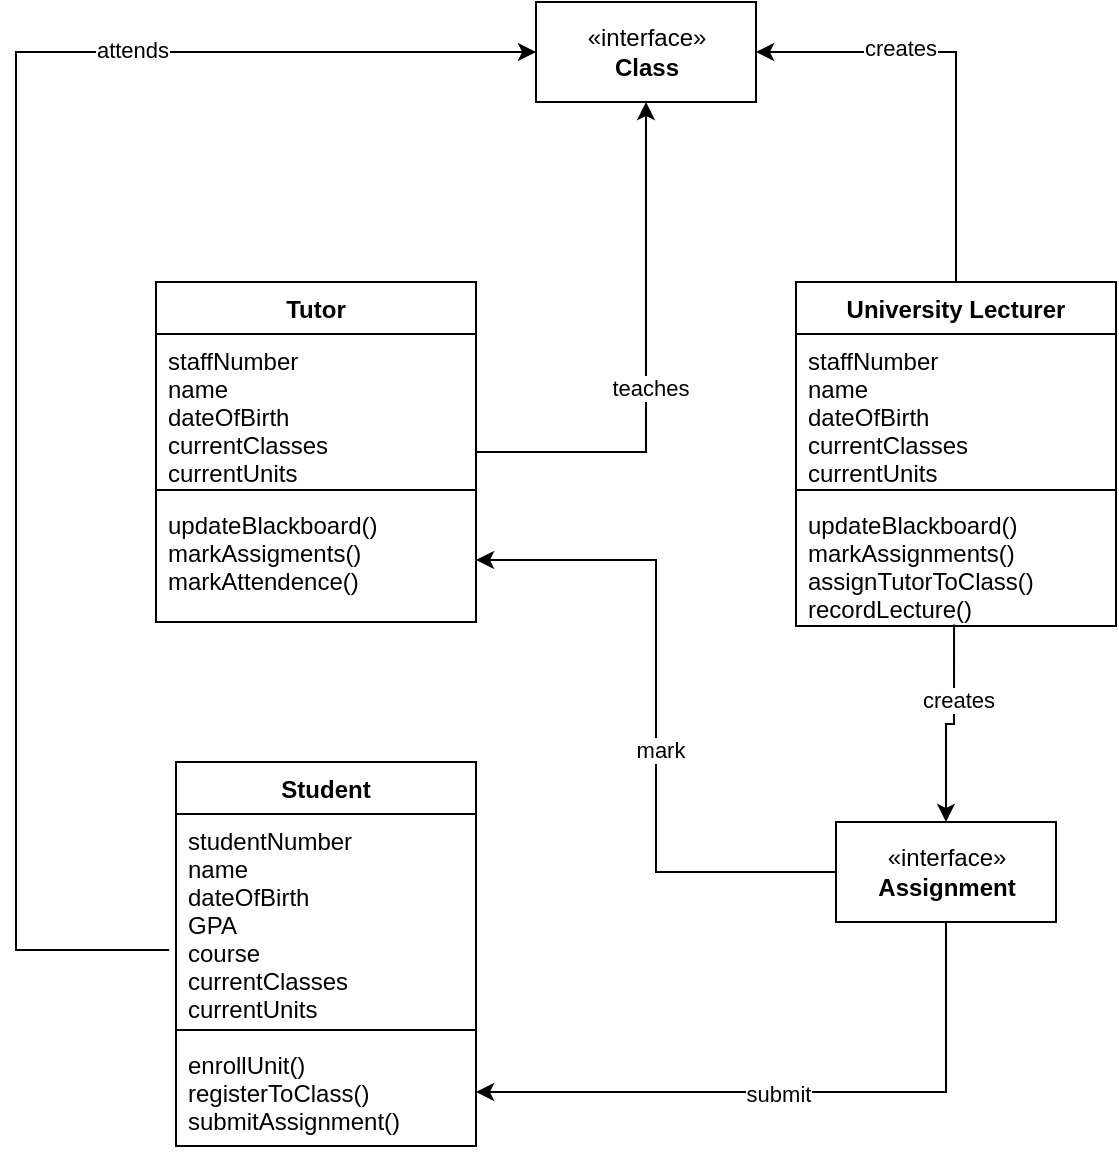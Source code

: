 <mxfile version="20.2.8" type="device"><diagram id="97bKd8U2sDX4WvIDMawo" name="Page-1"><mxGraphModel dx="981" dy="1717" grid="1" gridSize="10" guides="1" tooltips="1" connect="1" arrows="1" fold="1" page="1" pageScale="1" pageWidth="827" pageHeight="1169" math="0" shadow="0"><root><mxCell id="0"/><mxCell id="1" parent="0"/><mxCell id="9iYCjbiqWGBXjvqm0dtz-30" style="edgeStyle=orthogonalEdgeStyle;rounded=0;orthogonalLoop=1;jettySize=auto;html=1;entryX=0;entryY=0.5;entryDx=0;entryDy=0;startArrow=none;startFill=0;endArrow=classic;endFill=1;exitX=-0.023;exitY=0.654;exitDx=0;exitDy=0;exitPerimeter=0;" edge="1" parent="1" source="9iYCjbiqWGBXjvqm0dtz-2" target="9iYCjbiqWGBXjvqm0dtz-24"><mxGeometry relative="1" as="geometry"><Array as="points"><mxPoint x="130" y="414"/><mxPoint x="130" y="-35"/></Array></mxGeometry></mxCell><mxCell id="9iYCjbiqWGBXjvqm0dtz-31" value="attends" style="edgeLabel;html=1;align=center;verticalAlign=middle;resizable=0;points=[];" vertex="1" connectable="0" parent="9iYCjbiqWGBXjvqm0dtz-30"><mxGeometry x="0.486" y="1" relative="1" as="geometry"><mxPoint as="offset"/></mxGeometry></mxCell><mxCell id="9iYCjbiqWGBXjvqm0dtz-1" value="Student" style="swimlane;fontStyle=1;align=center;verticalAlign=top;childLayout=stackLayout;horizontal=1;startSize=26;horizontalStack=0;resizeParent=1;resizeParentMax=0;resizeLast=0;collapsible=1;marginBottom=0;" vertex="1" parent="1"><mxGeometry x="210" y="320" width="150" height="192" as="geometry"/></mxCell><mxCell id="9iYCjbiqWGBXjvqm0dtz-2" value="studentNumber&#10;name&#10;dateOfBirth&#10;GPA&#10;course&#10;currentClasses&#10;currentUnits" style="text;strokeColor=none;fillColor=none;align=left;verticalAlign=top;spacingLeft=4;spacingRight=4;overflow=hidden;rotatable=0;points=[[0,0.5],[1,0.5]];portConstraint=eastwest;" vertex="1" parent="9iYCjbiqWGBXjvqm0dtz-1"><mxGeometry y="26" width="150" height="104" as="geometry"/></mxCell><mxCell id="9iYCjbiqWGBXjvqm0dtz-3" value="" style="line;strokeWidth=1;fillColor=none;align=left;verticalAlign=middle;spacingTop=-1;spacingLeft=3;spacingRight=3;rotatable=0;labelPosition=right;points=[];portConstraint=eastwest;strokeColor=inherit;" vertex="1" parent="9iYCjbiqWGBXjvqm0dtz-1"><mxGeometry y="130" width="150" height="8" as="geometry"/></mxCell><mxCell id="9iYCjbiqWGBXjvqm0dtz-4" value="enrollUnit()&#10;registerToClass()&#10;submitAssignment()" style="text;strokeColor=none;fillColor=none;align=left;verticalAlign=top;spacingLeft=4;spacingRight=4;overflow=hidden;rotatable=0;points=[[0,0.5],[1,0.5]];portConstraint=eastwest;" vertex="1" parent="9iYCjbiqWGBXjvqm0dtz-1"><mxGeometry y="138" width="150" height="54" as="geometry"/></mxCell><mxCell id="9iYCjbiqWGBXjvqm0dtz-25" style="edgeStyle=orthogonalEdgeStyle;rounded=0;orthogonalLoop=1;jettySize=auto;html=1;entryX=0.5;entryY=1;entryDx=0;entryDy=0;startArrow=none;startFill=0;endArrow=classic;endFill=1;" edge="1" parent="1" source="9iYCjbiqWGBXjvqm0dtz-5" target="9iYCjbiqWGBXjvqm0dtz-24"><mxGeometry relative="1" as="geometry"/></mxCell><mxCell id="9iYCjbiqWGBXjvqm0dtz-26" value="teaches" style="edgeLabel;html=1;align=center;verticalAlign=middle;resizable=0;points=[];" vertex="1" connectable="0" parent="9iYCjbiqWGBXjvqm0dtz-25"><mxGeometry x="-0.097" y="-2" relative="1" as="geometry"><mxPoint as="offset"/></mxGeometry></mxCell><mxCell id="9iYCjbiqWGBXjvqm0dtz-5" value="Tutor" style="swimlane;fontStyle=1;align=center;verticalAlign=top;childLayout=stackLayout;horizontal=1;startSize=26;horizontalStack=0;resizeParent=1;resizeParentMax=0;resizeLast=0;collapsible=1;marginBottom=0;" vertex="1" parent="1"><mxGeometry x="200" y="80" width="160" height="170" as="geometry"/></mxCell><mxCell id="9iYCjbiqWGBXjvqm0dtz-6" value="staffNumber&#10;name&#10;dateOfBirth&#10;currentClasses&#10;currentUnits" style="text;strokeColor=none;fillColor=none;align=left;verticalAlign=top;spacingLeft=4;spacingRight=4;overflow=hidden;rotatable=0;points=[[0,0.5],[1,0.5]];portConstraint=eastwest;" vertex="1" parent="9iYCjbiqWGBXjvqm0dtz-5"><mxGeometry y="26" width="160" height="74" as="geometry"/></mxCell><mxCell id="9iYCjbiqWGBXjvqm0dtz-7" value="" style="line;strokeWidth=1;fillColor=none;align=left;verticalAlign=middle;spacingTop=-1;spacingLeft=3;spacingRight=3;rotatable=0;labelPosition=right;points=[];portConstraint=eastwest;strokeColor=inherit;" vertex="1" parent="9iYCjbiqWGBXjvqm0dtz-5"><mxGeometry y="100" width="160" height="8" as="geometry"/></mxCell><mxCell id="9iYCjbiqWGBXjvqm0dtz-8" value="updateBlackboard()&#10;markAssigments()&#10;markAttendence()" style="text;strokeColor=none;fillColor=none;align=left;verticalAlign=top;spacingLeft=4;spacingRight=4;overflow=hidden;rotatable=0;points=[[0,0.5],[1,0.5]];portConstraint=eastwest;" vertex="1" parent="9iYCjbiqWGBXjvqm0dtz-5"><mxGeometry y="108" width="160" height="62" as="geometry"/></mxCell><mxCell id="9iYCjbiqWGBXjvqm0dtz-28" style="edgeStyle=orthogonalEdgeStyle;rounded=0;orthogonalLoop=1;jettySize=auto;html=1;entryX=1;entryY=0.5;entryDx=0;entryDy=0;startArrow=none;startFill=0;endArrow=classic;endFill=1;exitX=0.5;exitY=0;exitDx=0;exitDy=0;" edge="1" parent="1" source="9iYCjbiqWGBXjvqm0dtz-9" target="9iYCjbiqWGBXjvqm0dtz-24"><mxGeometry relative="1" as="geometry"/></mxCell><mxCell id="9iYCjbiqWGBXjvqm0dtz-29" value="creates" style="edgeLabel;html=1;align=center;verticalAlign=middle;resizable=0;points=[];" vertex="1" connectable="0" parent="9iYCjbiqWGBXjvqm0dtz-28"><mxGeometry x="0.329" y="-2" relative="1" as="geometry"><mxPoint as="offset"/></mxGeometry></mxCell><mxCell id="9iYCjbiqWGBXjvqm0dtz-9" value="University Lecturer" style="swimlane;fontStyle=1;align=center;verticalAlign=top;childLayout=stackLayout;horizontal=1;startSize=26;horizontalStack=0;resizeParent=1;resizeParentMax=0;resizeLast=0;collapsible=1;marginBottom=0;" vertex="1" parent="1"><mxGeometry x="520" y="80" width="160" height="172" as="geometry"/></mxCell><mxCell id="9iYCjbiqWGBXjvqm0dtz-10" value="staffNumber&#10;name&#10;dateOfBirth&#10;currentClasses&#10;currentUnits" style="text;strokeColor=none;fillColor=none;align=left;verticalAlign=top;spacingLeft=4;spacingRight=4;overflow=hidden;rotatable=0;points=[[0,0.5],[1,0.5]];portConstraint=eastwest;" vertex="1" parent="9iYCjbiqWGBXjvqm0dtz-9"><mxGeometry y="26" width="160" height="74" as="geometry"/></mxCell><mxCell id="9iYCjbiqWGBXjvqm0dtz-11" value="" style="line;strokeWidth=1;fillColor=none;align=left;verticalAlign=middle;spacingTop=-1;spacingLeft=3;spacingRight=3;rotatable=0;labelPosition=right;points=[];portConstraint=eastwest;strokeColor=inherit;" vertex="1" parent="9iYCjbiqWGBXjvqm0dtz-9"><mxGeometry y="100" width="160" height="8" as="geometry"/></mxCell><mxCell id="9iYCjbiqWGBXjvqm0dtz-12" value="updateBlackboard()&#10;markAssignments()&#10;assignTutorToClass()&#10;recordLecture()" style="text;strokeColor=none;fillColor=none;align=left;verticalAlign=top;spacingLeft=4;spacingRight=4;overflow=hidden;rotatable=0;points=[[0,0.5],[1,0.5]];portConstraint=eastwest;" vertex="1" parent="9iYCjbiqWGBXjvqm0dtz-9"><mxGeometry y="108" width="160" height="64" as="geometry"/></mxCell><mxCell id="9iYCjbiqWGBXjvqm0dtz-18" style="edgeStyle=orthogonalEdgeStyle;rounded=0;orthogonalLoop=1;jettySize=auto;html=1;entryX=0.494;entryY=0.989;entryDx=0;entryDy=0;entryPerimeter=0;startArrow=classic;startFill=1;endArrow=none;endFill=0;" edge="1" parent="1" source="9iYCjbiqWGBXjvqm0dtz-13" target="9iYCjbiqWGBXjvqm0dtz-12"><mxGeometry relative="1" as="geometry"/></mxCell><mxCell id="9iYCjbiqWGBXjvqm0dtz-19" value="creates" style="edgeLabel;html=1;align=center;verticalAlign=middle;resizable=0;points=[];" vertex="1" connectable="0" parent="9iYCjbiqWGBXjvqm0dtz-18"><mxGeometry x="0.275" y="-2" relative="1" as="geometry"><mxPoint as="offset"/></mxGeometry></mxCell><mxCell id="9iYCjbiqWGBXjvqm0dtz-13" value="«interface»&lt;br&gt;&lt;b&gt;Assignment&lt;/b&gt;" style="html=1;" vertex="1" parent="1"><mxGeometry x="540" y="350" width="110" height="50" as="geometry"/></mxCell><mxCell id="9iYCjbiqWGBXjvqm0dtz-20" style="edgeStyle=orthogonalEdgeStyle;rounded=0;orthogonalLoop=1;jettySize=auto;html=1;entryX=0.5;entryY=1;entryDx=0;entryDy=0;startArrow=classic;startFill=1;endArrow=none;endFill=0;" edge="1" parent="1" source="9iYCjbiqWGBXjvqm0dtz-4" target="9iYCjbiqWGBXjvqm0dtz-13"><mxGeometry relative="1" as="geometry"/></mxCell><mxCell id="9iYCjbiqWGBXjvqm0dtz-21" value="submit" style="edgeLabel;html=1;align=center;verticalAlign=middle;resizable=0;points=[];" vertex="1" connectable="0" parent="9iYCjbiqWGBXjvqm0dtz-20"><mxGeometry x="-0.058" y="-1" relative="1" as="geometry"><mxPoint as="offset"/></mxGeometry></mxCell><mxCell id="9iYCjbiqWGBXjvqm0dtz-22" style="edgeStyle=orthogonalEdgeStyle;rounded=0;orthogonalLoop=1;jettySize=auto;html=1;entryX=0;entryY=0.5;entryDx=0;entryDy=0;startArrow=classic;startFill=1;endArrow=none;endFill=0;" edge="1" parent="1" source="9iYCjbiqWGBXjvqm0dtz-8" target="9iYCjbiqWGBXjvqm0dtz-13"><mxGeometry relative="1" as="geometry"/></mxCell><mxCell id="9iYCjbiqWGBXjvqm0dtz-23" value="mark" style="edgeLabel;html=1;align=center;verticalAlign=middle;resizable=0;points=[];" vertex="1" connectable="0" parent="9iYCjbiqWGBXjvqm0dtz-22"><mxGeometry x="0.098" y="2" relative="1" as="geometry"><mxPoint as="offset"/></mxGeometry></mxCell><mxCell id="9iYCjbiqWGBXjvqm0dtz-24" value="«interface»&lt;br&gt;&lt;b&gt;Class&lt;/b&gt;" style="html=1;" vertex="1" parent="1"><mxGeometry x="390" y="-60" width="110" height="50" as="geometry"/></mxCell></root></mxGraphModel></diagram></mxfile>